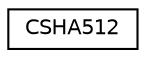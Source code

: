 digraph "Graphical Class Hierarchy"
{
 // LATEX_PDF_SIZE
  edge [fontname="Helvetica",fontsize="10",labelfontname="Helvetica",labelfontsize="10"];
  node [fontname="Helvetica",fontsize="10",shape=record];
  rankdir="LR";
  Node0 [label="CSHA512",height=0.2,width=0.4,color="black", fillcolor="white", style="filled",URL="$class_c_s_h_a512.html",tooltip=" "];
}
